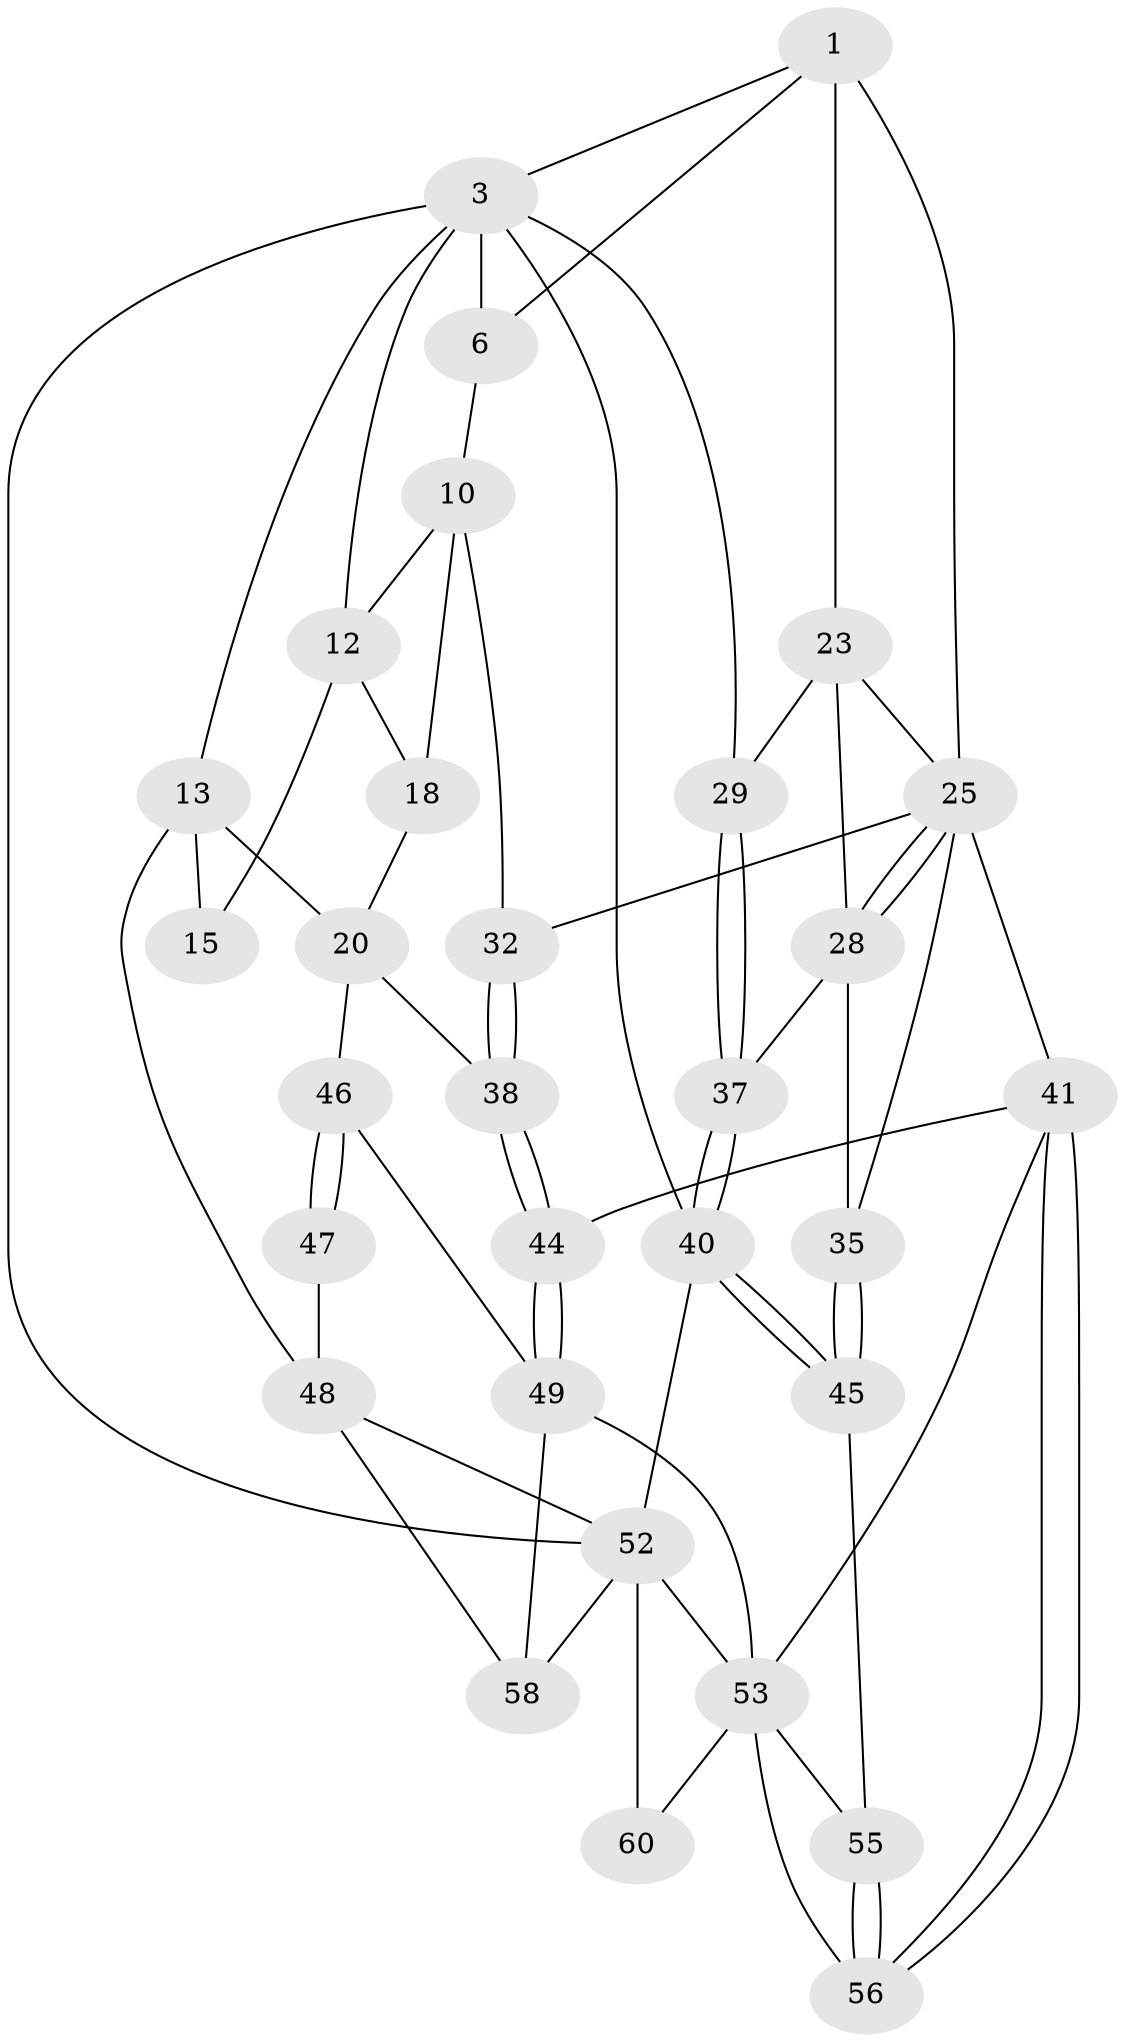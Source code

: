 // original degree distribution, {3: 0.047619047619047616, 4: 0.14285714285714285, 5: 0.6825396825396826, 6: 0.12698412698412698}
// Generated by graph-tools (version 1.1) at 2025/16/03/09/25 04:16:46]
// undirected, 31 vertices, 68 edges
graph export_dot {
graph [start="1"]
  node [color=gray90,style=filled];
  1 [pos="+0.5683554265881442+0",super="+2+7"];
  3 [pos="+1+0",super="+4"];
  6 [pos="+0.3629890504361066+0",super="+9"];
  10 [pos="+0.4097053401885657+0.23521979409708788",super="+11+33"];
  12 [pos="+0.1926026819294672+0",super="+16"];
  13 [pos="+0+0",super="+22+14"];
  15 [pos="+0.06432573167275653+0.09490008919727548"];
  18 [pos="+0.11899587982418683+0.2612301491155157",super="+19"];
  20 [pos="+0.026641366950720585+0.3282323528322129",super="+21"];
  23 [pos="+0.7745578175035452+0.1495470350974822",super="+27+24"];
  25 [pos="+0.6598685244595722+0.3252152620178208",super="+26"];
  28 [pos="+0.8068757790591697+0.35934337828750773",super="+34"];
  29 [pos="+1+0.2599441712855732"];
  32 [pos="+0.3810567765688883+0.44268989606577813"];
  35 [pos="+0.8004803685416281+0.5103786877901278"];
  37 [pos="+1+0.4080022379081909"];
  38 [pos="+0.3576253417394169+0.4786257549966429"];
  40 [pos="+1+0.8050462622444778"];
  41 [pos="+0.6979762230533652+0.609493357079908",super="+42"];
  44 [pos="+0.3976513613184423+0.5800670059163152"];
  45 [pos="+1+0.7922130532131516"];
  46 [pos="+0.18321486092906+0.6824444998599458"];
  47 [pos="+0.12146634580534624+0.7179685163361408"];
  48 [pos="+0+0.6224802342822313",super="+51"];
  49 [pos="+0.33865566289003457+0.7332597185848105",super="+50"];
  52 [pos="+0+1",super="+63+61"];
  53 [pos="+0.49014907140057856+0.7817701729942496",super="+54+57"];
  55 [pos="+0.9056780976531794+0.8122422084695953"];
  56 [pos="+0.7299572545311075+0.7028182298283777"];
  58 [pos="+0.2723283754257933+0.9271943878212509"];
  60 [pos="+0.4426551633381132+1"];
  1 -- 3;
  1 -- 23 [weight=2];
  1 -- 6;
  1 -- 25;
  3 -- 29;
  3 -- 40;
  3 -- 52;
  3 -- 6;
  3 -- 12;
  3 -- 13;
  6 -- 10;
  10 -- 18 [weight=2];
  10 -- 12;
  10 -- 32;
  12 -- 18;
  12 -- 15;
  13 -- 48;
  13 -- 20 [weight=2];
  13 -- 15;
  18 -- 20;
  20 -- 46;
  20 -- 38;
  23 -- 28;
  23 -- 29;
  23 -- 25;
  25 -- 28;
  25 -- 28;
  25 -- 32;
  25 -- 35;
  25 -- 41 [weight=2];
  28 -- 35;
  28 -- 37;
  29 -- 37;
  29 -- 37;
  32 -- 38;
  32 -- 38;
  35 -- 45;
  35 -- 45;
  37 -- 40;
  37 -- 40;
  38 -- 44;
  38 -- 44;
  40 -- 45;
  40 -- 45;
  40 -- 52;
  41 -- 56;
  41 -- 56;
  41 -- 44;
  41 -- 53;
  44 -- 49;
  44 -- 49;
  45 -- 55;
  46 -- 47;
  46 -- 47;
  46 -- 49;
  47 -- 48 [weight=2];
  48 -- 58;
  48 -- 52;
  49 -- 53;
  49 -- 58;
  52 -- 60 [weight=2];
  52 -- 53;
  52 -- 58;
  53 -- 60;
  53 -- 56;
  53 -- 55;
  55 -- 56;
  55 -- 56;
}
